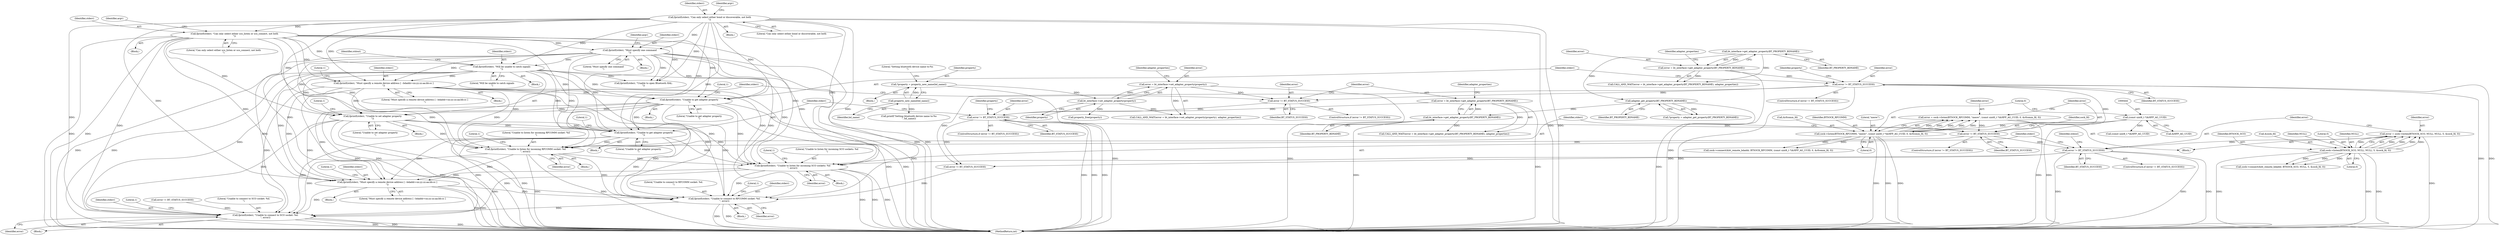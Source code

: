 digraph "0_Android_37c88107679d36c419572732b4af6e18bb2f7dce_6@API" {
"1000500" [label="(Call,fprintf(stderr, \"Must specify a remote device address [ --bdaddr=xx:yy:zz:aa:bb:cc ]\n\"))"];
"1000382" [label="(Call,fprintf(stderr, \"Unable to set adapter property\n\"))"];
"1000178" [label="(Call,fprintf(stderr, \"Will be unable to catch signals\n\"))"];
"1000120" [label="(Call,fprintf(stderr, \"Can only select either bond or discoverable, not both\n\"))"];
"1000132" [label="(Call,fprintf(stderr, \"Can only select either sco_listen or sco_connect, not both\n\"))"];
"1000164" [label="(Call,fprintf(stderr, \"Must specify one command\n\"))"];
"1000327" [label="(Call,fprintf(stderr, \"Unable to get adapter property\n\"))"];
"1000263" [label="(Call,fprintf(stderr, \"Must specify a remote device address [ --bdaddr=xx:yy:zz:aa:bb:cc ]\n\"))"];
"1000456" [label="(Call,fprintf(stderr, \"Unable to listen for incoming RFCOMM socket: %d\n\", error))"];
"1000398" [label="(Call,fprintf(stderr, \"Unable to get adapter property\n\"))"];
"1000452" [label="(Call,error != BT_STATUS_SUCCESS)"];
"1000438" [label="(Call,error = sock->listen(BTSOCK_RFCOMM, \"meow\", (const uint8_t *)&HFP_AG_UUID, 0, &rfcomm_fd, 0))"];
"1000440" [label="(Call,sock->listen(BTSOCK_RFCOMM, \"meow\", (const uint8_t *)&HFP_AG_UUID, 0, &rfcomm_fd, 0))"];
"1000443" [label="(Call,(const uint8_t *)&HFP_AG_UUID)"];
"1000394" [label="(Call,error != BT_STATUS_SUCCESS)"];
"1000388" [label="(Call,error = bt_interface->get_adapter_property(BT_PROPERTY_BDNAME))"];
"1000390" [label="(Call,bt_interface->get_adapter_property(BT_PROPERTY_BDNAME))"];
"1000335" [label="(Call,adapter_get_property(BT_PROPERTY_BDNAME))"];
"1000319" [label="(Call,bt_interface->get_adapter_property(BT_PROPERTY_BDNAME))"];
"1000378" [label="(Call,error != BT_STATUS_SUCCESS)"];
"1000372" [label="(Call,error = bt_interface->set_adapter_property(property))"];
"1000374" [label="(Call,bt_interface->set_adapter_property(property))"];
"1000363" [label="(Call,*property = property_new_name(bd_name))"];
"1000365" [label="(Call,property_new_name(bd_name))"];
"1000323" [label="(Call,error != BT_STATUS_SUCCESS)"];
"1000317" [label="(Call,error = bt_interface->get_adapter_property(BT_PROPERTY_BDNAME))"];
"1000481" [label="(Call,fprintf(stderr, \"Unable to listen for incoming SCO sockets: %d\n\", error))"];
"1000477" [label="(Call,error != BT_STATUS_SUCCESS)"];
"1000466" [label="(Call,error = sock->listen(BTSOCK_SCO, NULL, NULL, 5, &sock_fd, 0))"];
"1000468" [label="(Call,sock->listen(BTSOCK_SCO, NULL, NULL, 5, &sock_fd, 0))"];
"1000541" [label="(Call,fprintf(stderr, \"Unable to connect to RFCOMM socket: %d.\n\", error))"];
"1000572" [label="(Call,fprintf(stderr, \"Unable to connect to SCO socket: %d.\n\", error))"];
"1000393" [label="(ControlStructure,if (error != BT_STATUS_SUCCESS))"];
"1000335" [label="(Call,adapter_get_property(BT_PROPERTY_BDNAME))"];
"1000528" [label="(Call,(const uint8_t *)&HFP_AG_UUID)"];
"1000478" [label="(Identifier,error)"];
"1000469" [label="(Identifier,BTSOCK_SCO)"];
"1000504" [label="(Literal,1)"];
"1000546" [label="(Literal,1)"];
"1000398" [label="(Call,fprintf(stderr, \"Unable to get adapter property\n\"))"];
"1000180" [label="(Literal,\"Will be unable to catch signals\n\")"];
"1000397" [label="(Block,)"];
"1000409" [label="(Block,)"];
"1000323" [label="(Call,error != BT_STATUS_SUCCESS)"];
"1000316" [label="(Call,CALL_AND_WAIT(error = bt_interface->get_adapter_property(BT_PROPERTY_BDNAME), adapter_properties))"];
"1000384" [label="(Literal,\"Unable to set adapter property\n\")"];
"1000265" [label="(Literal,\"Must specify a remote device address [ --bdaddr=xx:yy:zz:aa:bb:cc ]\n\")"];
"1000373" [label="(Identifier,error)"];
"1000387" [label="(Call,CALL_AND_WAIT(error = bt_interface->get_adapter_property(BT_PROPERTY_BDNAME), adapter_properties))"];
"1000319" [label="(Call,bt_interface->get_adapter_property(BT_PROPERTY_BDNAME))"];
"1000119" [label="(Block,)"];
"1000263" [label="(Call,fprintf(stderr, \"Must specify a remote device address [ --bdaddr=xx:yy:zz:aa:bb:cc ]\n\"))"];
"1000375" [label="(Identifier,property)"];
"1000445" [label="(Call,&HFP_AG_UUID)"];
"1000572" [label="(Call,fprintf(stderr, \"Unable to connect to SCO socket: %d.\n\", error))"];
"1000451" [label="(ControlStructure,if (error != BT_STATUS_SUCCESS))"];
"1000378" [label="(Call,error != BT_STATUS_SUCCESS)"];
"1000121" [label="(Identifier,stderr)"];
"1000479" [label="(Identifier,BT_STATUS_SUCCESS)"];
"1000132" [label="(Call,fprintf(stderr, \"Can only select either sco_listen or sco_connect, not both\n\"))"];
"1000542" [label="(Identifier,stderr)"];
"1000573" [label="(Identifier,stderr)"];
"1000380" [label="(Identifier,BT_STATUS_SUCCESS)"];
"1000133" [label="(Identifier,stderr)"];
"1000524" [label="(Call,sock->connect(&bt_remote_bdaddr, BTSOCK_RFCOMM, (const uint8_t *)&HFP_AG_UUID, 0, &rfcomm_fd, 0))"];
"1000577" [label="(Literal,1)"];
"1000543" [label="(Literal,\"Unable to connect to RFCOMM socket: %d.\n\")"];
"1000137" [label="(Identifier,argv)"];
"1000388" [label="(Call,error = bt_interface->get_adapter_property(BT_PROPERTY_BDNAME))"];
"1000381" [label="(Block,)"];
"1000448" [label="(Call,&rfcomm_fd)"];
"1000165" [label="(Identifier,stderr)"];
"1000461" [label="(Literal,1)"];
"1000400" [label="(Literal,\"Unable to get adapter property\n\")"];
"1000537" [label="(Call,error != BT_STATUS_SUCCESS)"];
"1000328" [label="(Identifier,stderr)"];
"1000443" [label="(Call,(const uint8_t *)&HFP_AG_UUID)"];
"1000453" [label="(Identifier,error)"];
"1000354" [label="(Block,)"];
"1000367" [label="(Call,printf(\"Setting bluetooth device name to:%s\n\", bd_name))"];
"1000376" [label="(Identifier,adapter_properties)"];
"1000336" [label="(Identifier,BT_PROPERTY_BDNAME)"];
"1000481" [label="(Call,fprintf(stderr, \"Unable to listen for incoming SCO sockets: %d\n\", error))"];
"1000177" [label="(Block,)"];
"1000558" [label="(Call,sock->connect(&bt_remote_bdaddr, BTSOCK_SCO, NULL, 5, &sock_fd, 0))"];
"1000365" [label="(Call,property_new_name(bd_name))"];
"1000334" [label="(Identifier,property)"];
"1000267" [label="(Literal,1)"];
"1000486" [label="(Literal,1)"];
"1000456" [label="(Call,fprintf(stderr, \"Unable to listen for incoming RFCOMM socket: %d\n\", error))"];
"1000404" [label="(Identifier,property)"];
"1000402" [label="(Literal,1)"];
"1000441" [label="(Identifier,BTSOCK_RFCOMM)"];
"1000382" [label="(Call,fprintf(stderr, \"Unable to set adapter property\n\"))"];
"1000395" [label="(Identifier,error)"];
"1000540" [label="(Block,)"];
"1000544" [label="(Identifier,error)"];
"1000440" [label="(Call,sock->listen(BTSOCK_RFCOMM, \"meow\", (const uint8_t *)&HFP_AG_UUID, 0, &rfcomm_fd, 0))"];
"1000333" [label="(Call,*property = adapter_get_property(BT_PROPERTY_BDNAME))"];
"1000477" [label="(Call,error != BT_STATUS_SUCCESS)"];
"1000541" [label="(Call,fprintf(stderr, \"Unable to connect to RFCOMM socket: %d.\n\", error))"];
"1000396" [label="(Identifier,BT_STATUS_SUCCESS)"];
"1000459" [label="(Identifier,error)"];
"1000467" [label="(Identifier,error)"];
"1000264" [label="(Identifier,stderr)"];
"1000120" [label="(Call,fprintf(stderr, \"Can only select either bond or discoverable, not both\n\"))"];
"1000325" [label="(Identifier,BT_STATUS_SUCCESS)"];
"1000501" [label="(Identifier,stderr)"];
"1000403" [label="(Call,property_free(property))"];
"1000320" [label="(Identifier,BT_PROPERTY_BDNAME)"];
"1000476" [label="(ControlStructure,if (error != BT_STATUS_SUCCESS))"];
"1000499" [label="(Block,)"];
"1000329" [label="(Literal,\"Unable to get adapter property\n\")"];
"1000331" [label="(Literal,1)"];
"1000392" [label="(Identifier,adapter_properties)"];
"1000166" [label="(Literal,\"Must specify one command\n\")"];
"1000327" [label="(Call,fprintf(stderr, \"Unable to get adapter property\n\"))"];
"1000364" [label="(Identifier,property)"];
"1000568" [label="(Call,error != BT_STATUS_SUCCESS)"];
"1000125" [label="(Identifier,argv)"];
"1000439" [label="(Identifier,error)"];
"1000442" [label="(Literal,\"meow\")"];
"1000488" [label="(Identifier,stdout)"];
"1000182" [label="(Identifier,stdout)"];
"1000475" [label="(Literal,0)"];
"1000468" [label="(Call,sock->listen(BTSOCK_SCO, NULL, NULL, 5, &sock_fd, 0))"];
"1000122" [label="(Literal,\"Can only select either bond or discoverable, not both\n\")"];
"1000179" [label="(Identifier,stderr)"];
"1000189" [label="(Call,fprintf(stderr, \"Unable to open Bluetooth HAL.\n\"))"];
"1000399" [label="(Identifier,stderr)"];
"1000454" [label="(Identifier,BT_STATUS_SUCCESS)"];
"1000383" [label="(Identifier,stderr)"];
"1000169" [label="(Identifier,argv)"];
"1000374" [label="(Call,bt_interface->set_adapter_property(property))"];
"1000368" [label="(Literal,\"Setting bluetooth device name to:%s\n\")"];
"1000318" [label="(Identifier,error)"];
"1000455" [label="(Block,)"];
"1000484" [label="(Identifier,error)"];
"1000482" [label="(Identifier,stderr)"];
"1000450" [label="(Literal,0)"];
"1000473" [label="(Call,&sock_fd)"];
"1000458" [label="(Literal,\"Unable to listen for incoming RFCOMM socket: %d\n\")"];
"1000391" [label="(Identifier,BT_PROPERTY_BDNAME)"];
"1000321" [label="(Identifier,adapter_properties)"];
"1000575" [label="(Identifier,error)"];
"1000471" [label="(Identifier,NULL)"];
"1000322" [label="(ControlStructure,if (error != BT_STATUS_SUCCESS))"];
"1000438" [label="(Call,error = sock->listen(BTSOCK_RFCOMM, \"meow\", (const uint8_t *)&HFP_AG_UUID, 0, &rfcomm_fd, 0))"];
"1000164" [label="(Call,fprintf(stderr, \"Must specify one command\n\"))"];
"1000262" [label="(Block,)"];
"1000366" [label="(Identifier,bd_name)"];
"1000163" [label="(Block,)"];
"1000394" [label="(Call,error != BT_STATUS_SUCCESS)"];
"1000586" [label="(MethodReturn,int)"];
"1000372" [label="(Call,error = bt_interface->set_adapter_property(property))"];
"1000483" [label="(Literal,\"Unable to listen for incoming SCO sockets: %d\n\")"];
"1000472" [label="(Literal,5)"];
"1000390" [label="(Call,bt_interface->get_adapter_property(BT_PROPERTY_BDNAME))"];
"1000317" [label="(Call,error = bt_interface->get_adapter_property(BT_PROPERTY_BDNAME))"];
"1000457" [label="(Identifier,stderr)"];
"1000464" [label="(Identifier,sock_fd)"];
"1000470" [label="(Identifier,NULL)"];
"1000371" [label="(Call,CALL_AND_WAIT(error = bt_interface->set_adapter_property(property), adapter_properties))"];
"1000363" [label="(Call,*property = property_new_name(bd_name))"];
"1000389" [label="(Identifier,error)"];
"1000377" [label="(ControlStructure,if (error != BT_STATUS_SUCCESS))"];
"1000466" [label="(Call,error = sock->listen(BTSOCK_SCO, NULL, NULL, 5, &sock_fd, 0))"];
"1000502" [label="(Literal,\"Must specify a remote device address [ --bdaddr=xx:yy:zz:aa:bb:cc ]\n\")"];
"1000178" [label="(Call,fprintf(stderr, \"Will be unable to catch signals\n\"))"];
"1000386" [label="(Literal,1)"];
"1000452" [label="(Call,error != BT_STATUS_SUCCESS)"];
"1000324" [label="(Identifier,error)"];
"1000447" [label="(Literal,0)"];
"1000480" [label="(Block,)"];
"1000134" [label="(Literal,\"Can only select either sco_listen or sco_connect, not both\n\")"];
"1000379" [label="(Identifier,error)"];
"1000571" [label="(Block,)"];
"1000500" [label="(Call,fprintf(stderr, \"Must specify a remote device address [ --bdaddr=xx:yy:zz:aa:bb:cc ]\n\"))"];
"1000574" [label="(Literal,\"Unable to connect to SCO socket: %d.\n\")"];
"1000131" [label="(Block,)"];
"1000326" [label="(Block,)"];
"1000500" -> "1000499"  [label="AST: "];
"1000500" -> "1000502"  [label="CFG: "];
"1000501" -> "1000500"  [label="AST: "];
"1000502" -> "1000500"  [label="AST: "];
"1000504" -> "1000500"  [label="CFG: "];
"1000500" -> "1000586"  [label="DDG: "];
"1000500" -> "1000586"  [label="DDG: "];
"1000382" -> "1000500"  [label="DDG: "];
"1000456" -> "1000500"  [label="DDG: "];
"1000178" -> "1000500"  [label="DDG: "];
"1000327" -> "1000500"  [label="DDG: "];
"1000132" -> "1000500"  [label="DDG: "];
"1000398" -> "1000500"  [label="DDG: "];
"1000263" -> "1000500"  [label="DDG: "];
"1000120" -> "1000500"  [label="DDG: "];
"1000481" -> "1000500"  [label="DDG: "];
"1000164" -> "1000500"  [label="DDG: "];
"1000500" -> "1000541"  [label="DDG: "];
"1000500" -> "1000572"  [label="DDG: "];
"1000382" -> "1000381"  [label="AST: "];
"1000382" -> "1000384"  [label="CFG: "];
"1000383" -> "1000382"  [label="AST: "];
"1000384" -> "1000382"  [label="AST: "];
"1000386" -> "1000382"  [label="CFG: "];
"1000382" -> "1000586"  [label="DDG: "];
"1000382" -> "1000586"  [label="DDG: "];
"1000178" -> "1000382"  [label="DDG: "];
"1000327" -> "1000382"  [label="DDG: "];
"1000132" -> "1000382"  [label="DDG: "];
"1000164" -> "1000382"  [label="DDG: "];
"1000263" -> "1000382"  [label="DDG: "];
"1000120" -> "1000382"  [label="DDG: "];
"1000382" -> "1000398"  [label="DDG: "];
"1000382" -> "1000456"  [label="DDG: "];
"1000382" -> "1000481"  [label="DDG: "];
"1000382" -> "1000541"  [label="DDG: "];
"1000382" -> "1000572"  [label="DDG: "];
"1000178" -> "1000177"  [label="AST: "];
"1000178" -> "1000180"  [label="CFG: "];
"1000179" -> "1000178"  [label="AST: "];
"1000180" -> "1000178"  [label="AST: "];
"1000182" -> "1000178"  [label="CFG: "];
"1000178" -> "1000586"  [label="DDG: "];
"1000178" -> "1000586"  [label="DDG: "];
"1000120" -> "1000178"  [label="DDG: "];
"1000132" -> "1000178"  [label="DDG: "];
"1000164" -> "1000178"  [label="DDG: "];
"1000178" -> "1000189"  [label="DDG: "];
"1000178" -> "1000263"  [label="DDG: "];
"1000178" -> "1000327"  [label="DDG: "];
"1000178" -> "1000398"  [label="DDG: "];
"1000178" -> "1000456"  [label="DDG: "];
"1000178" -> "1000481"  [label="DDG: "];
"1000178" -> "1000541"  [label="DDG: "];
"1000178" -> "1000572"  [label="DDG: "];
"1000120" -> "1000119"  [label="AST: "];
"1000120" -> "1000122"  [label="CFG: "];
"1000121" -> "1000120"  [label="AST: "];
"1000122" -> "1000120"  [label="AST: "];
"1000125" -> "1000120"  [label="CFG: "];
"1000120" -> "1000586"  [label="DDG: "];
"1000120" -> "1000586"  [label="DDG: "];
"1000120" -> "1000132"  [label="DDG: "];
"1000120" -> "1000164"  [label="DDG: "];
"1000120" -> "1000189"  [label="DDG: "];
"1000120" -> "1000263"  [label="DDG: "];
"1000120" -> "1000327"  [label="DDG: "];
"1000120" -> "1000398"  [label="DDG: "];
"1000120" -> "1000456"  [label="DDG: "];
"1000120" -> "1000481"  [label="DDG: "];
"1000120" -> "1000541"  [label="DDG: "];
"1000120" -> "1000572"  [label="DDG: "];
"1000132" -> "1000131"  [label="AST: "];
"1000132" -> "1000134"  [label="CFG: "];
"1000133" -> "1000132"  [label="AST: "];
"1000134" -> "1000132"  [label="AST: "];
"1000137" -> "1000132"  [label="CFG: "];
"1000132" -> "1000586"  [label="DDG: "];
"1000132" -> "1000586"  [label="DDG: "];
"1000132" -> "1000164"  [label="DDG: "];
"1000132" -> "1000189"  [label="DDG: "];
"1000132" -> "1000263"  [label="DDG: "];
"1000132" -> "1000327"  [label="DDG: "];
"1000132" -> "1000398"  [label="DDG: "];
"1000132" -> "1000456"  [label="DDG: "];
"1000132" -> "1000481"  [label="DDG: "];
"1000132" -> "1000541"  [label="DDG: "];
"1000132" -> "1000572"  [label="DDG: "];
"1000164" -> "1000163"  [label="AST: "];
"1000164" -> "1000166"  [label="CFG: "];
"1000165" -> "1000164"  [label="AST: "];
"1000166" -> "1000164"  [label="AST: "];
"1000169" -> "1000164"  [label="CFG: "];
"1000164" -> "1000586"  [label="DDG: "];
"1000164" -> "1000586"  [label="DDG: "];
"1000164" -> "1000189"  [label="DDG: "];
"1000164" -> "1000263"  [label="DDG: "];
"1000164" -> "1000327"  [label="DDG: "];
"1000164" -> "1000398"  [label="DDG: "];
"1000164" -> "1000456"  [label="DDG: "];
"1000164" -> "1000481"  [label="DDG: "];
"1000164" -> "1000541"  [label="DDG: "];
"1000164" -> "1000572"  [label="DDG: "];
"1000327" -> "1000326"  [label="AST: "];
"1000327" -> "1000329"  [label="CFG: "];
"1000328" -> "1000327"  [label="AST: "];
"1000329" -> "1000327"  [label="AST: "];
"1000331" -> "1000327"  [label="CFG: "];
"1000327" -> "1000586"  [label="DDG: "];
"1000327" -> "1000586"  [label="DDG: "];
"1000263" -> "1000327"  [label="DDG: "];
"1000327" -> "1000398"  [label="DDG: "];
"1000327" -> "1000456"  [label="DDG: "];
"1000327" -> "1000481"  [label="DDG: "];
"1000327" -> "1000541"  [label="DDG: "];
"1000327" -> "1000572"  [label="DDG: "];
"1000263" -> "1000262"  [label="AST: "];
"1000263" -> "1000265"  [label="CFG: "];
"1000264" -> "1000263"  [label="AST: "];
"1000265" -> "1000263"  [label="AST: "];
"1000267" -> "1000263"  [label="CFG: "];
"1000263" -> "1000586"  [label="DDG: "];
"1000263" -> "1000586"  [label="DDG: "];
"1000263" -> "1000398"  [label="DDG: "];
"1000263" -> "1000456"  [label="DDG: "];
"1000263" -> "1000481"  [label="DDG: "];
"1000263" -> "1000541"  [label="DDG: "];
"1000263" -> "1000572"  [label="DDG: "];
"1000456" -> "1000455"  [label="AST: "];
"1000456" -> "1000459"  [label="CFG: "];
"1000457" -> "1000456"  [label="AST: "];
"1000458" -> "1000456"  [label="AST: "];
"1000459" -> "1000456"  [label="AST: "];
"1000461" -> "1000456"  [label="CFG: "];
"1000456" -> "1000586"  [label="DDG: "];
"1000456" -> "1000586"  [label="DDG: "];
"1000398" -> "1000456"  [label="DDG: "];
"1000452" -> "1000456"  [label="DDG: "];
"1000456" -> "1000481"  [label="DDG: "];
"1000456" -> "1000541"  [label="DDG: "];
"1000456" -> "1000572"  [label="DDG: "];
"1000398" -> "1000397"  [label="AST: "];
"1000398" -> "1000400"  [label="CFG: "];
"1000399" -> "1000398"  [label="AST: "];
"1000400" -> "1000398"  [label="AST: "];
"1000402" -> "1000398"  [label="CFG: "];
"1000398" -> "1000586"  [label="DDG: "];
"1000398" -> "1000586"  [label="DDG: "];
"1000398" -> "1000481"  [label="DDG: "];
"1000398" -> "1000541"  [label="DDG: "];
"1000398" -> "1000572"  [label="DDG: "];
"1000452" -> "1000451"  [label="AST: "];
"1000452" -> "1000454"  [label="CFG: "];
"1000453" -> "1000452"  [label="AST: "];
"1000454" -> "1000452"  [label="AST: "];
"1000457" -> "1000452"  [label="CFG: "];
"1000464" -> "1000452"  [label="CFG: "];
"1000438" -> "1000452"  [label="DDG: "];
"1000394" -> "1000452"  [label="DDG: "];
"1000323" -> "1000452"  [label="DDG: "];
"1000452" -> "1000477"  [label="DDG: "];
"1000438" -> "1000409"  [label="AST: "];
"1000438" -> "1000440"  [label="CFG: "];
"1000439" -> "1000438"  [label="AST: "];
"1000440" -> "1000438"  [label="AST: "];
"1000453" -> "1000438"  [label="CFG: "];
"1000438" -> "1000586"  [label="DDG: "];
"1000440" -> "1000438"  [label="DDG: "];
"1000440" -> "1000438"  [label="DDG: "];
"1000440" -> "1000438"  [label="DDG: "];
"1000440" -> "1000438"  [label="DDG: "];
"1000440" -> "1000438"  [label="DDG: "];
"1000440" -> "1000450"  [label="CFG: "];
"1000441" -> "1000440"  [label="AST: "];
"1000442" -> "1000440"  [label="AST: "];
"1000443" -> "1000440"  [label="AST: "];
"1000447" -> "1000440"  [label="AST: "];
"1000448" -> "1000440"  [label="AST: "];
"1000450" -> "1000440"  [label="AST: "];
"1000440" -> "1000586"  [label="DDG: "];
"1000440" -> "1000586"  [label="DDG: "];
"1000440" -> "1000586"  [label="DDG: "];
"1000443" -> "1000440"  [label="DDG: "];
"1000440" -> "1000524"  [label="DDG: "];
"1000440" -> "1000524"  [label="DDG: "];
"1000443" -> "1000445"  [label="CFG: "];
"1000444" -> "1000443"  [label="AST: "];
"1000445" -> "1000443"  [label="AST: "];
"1000447" -> "1000443"  [label="CFG: "];
"1000443" -> "1000586"  [label="DDG: "];
"1000443" -> "1000528"  [label="DDG: "];
"1000394" -> "1000393"  [label="AST: "];
"1000394" -> "1000396"  [label="CFG: "];
"1000395" -> "1000394"  [label="AST: "];
"1000396" -> "1000394"  [label="AST: "];
"1000399" -> "1000394"  [label="CFG: "];
"1000404" -> "1000394"  [label="CFG: "];
"1000394" -> "1000586"  [label="DDG: "];
"1000394" -> "1000586"  [label="DDG: "];
"1000394" -> "1000586"  [label="DDG: "];
"1000388" -> "1000394"  [label="DDG: "];
"1000378" -> "1000394"  [label="DDG: "];
"1000394" -> "1000537"  [label="DDG: "];
"1000388" -> "1000387"  [label="AST: "];
"1000388" -> "1000390"  [label="CFG: "];
"1000389" -> "1000388"  [label="AST: "];
"1000390" -> "1000388"  [label="AST: "];
"1000392" -> "1000388"  [label="CFG: "];
"1000388" -> "1000586"  [label="DDG: "];
"1000388" -> "1000387"  [label="DDG: "];
"1000390" -> "1000388"  [label="DDG: "];
"1000390" -> "1000391"  [label="CFG: "];
"1000391" -> "1000390"  [label="AST: "];
"1000390" -> "1000586"  [label="DDG: "];
"1000390" -> "1000387"  [label="DDG: "];
"1000335" -> "1000390"  [label="DDG: "];
"1000335" -> "1000333"  [label="AST: "];
"1000335" -> "1000336"  [label="CFG: "];
"1000336" -> "1000335"  [label="AST: "];
"1000333" -> "1000335"  [label="CFG: "];
"1000335" -> "1000586"  [label="DDG: "];
"1000335" -> "1000333"  [label="DDG: "];
"1000319" -> "1000335"  [label="DDG: "];
"1000319" -> "1000317"  [label="AST: "];
"1000319" -> "1000320"  [label="CFG: "];
"1000320" -> "1000319"  [label="AST: "];
"1000317" -> "1000319"  [label="CFG: "];
"1000319" -> "1000316"  [label="DDG: "];
"1000319" -> "1000317"  [label="DDG: "];
"1000378" -> "1000377"  [label="AST: "];
"1000378" -> "1000380"  [label="CFG: "];
"1000379" -> "1000378"  [label="AST: "];
"1000380" -> "1000378"  [label="AST: "];
"1000383" -> "1000378"  [label="CFG: "];
"1000389" -> "1000378"  [label="CFG: "];
"1000372" -> "1000378"  [label="DDG: "];
"1000323" -> "1000378"  [label="DDG: "];
"1000372" -> "1000371"  [label="AST: "];
"1000372" -> "1000374"  [label="CFG: "];
"1000373" -> "1000372"  [label="AST: "];
"1000374" -> "1000372"  [label="AST: "];
"1000376" -> "1000372"  [label="CFG: "];
"1000372" -> "1000586"  [label="DDG: "];
"1000372" -> "1000371"  [label="DDG: "];
"1000374" -> "1000372"  [label="DDG: "];
"1000374" -> "1000375"  [label="CFG: "];
"1000375" -> "1000374"  [label="AST: "];
"1000374" -> "1000371"  [label="DDG: "];
"1000363" -> "1000374"  [label="DDG: "];
"1000374" -> "1000403"  [label="DDG: "];
"1000363" -> "1000354"  [label="AST: "];
"1000363" -> "1000365"  [label="CFG: "];
"1000364" -> "1000363"  [label="AST: "];
"1000365" -> "1000363"  [label="AST: "];
"1000368" -> "1000363"  [label="CFG: "];
"1000363" -> "1000586"  [label="DDG: "];
"1000365" -> "1000363"  [label="DDG: "];
"1000365" -> "1000366"  [label="CFG: "];
"1000366" -> "1000365"  [label="AST: "];
"1000365" -> "1000367"  [label="DDG: "];
"1000323" -> "1000322"  [label="AST: "];
"1000323" -> "1000325"  [label="CFG: "];
"1000324" -> "1000323"  [label="AST: "];
"1000325" -> "1000323"  [label="AST: "];
"1000328" -> "1000323"  [label="CFG: "];
"1000334" -> "1000323"  [label="CFG: "];
"1000323" -> "1000586"  [label="DDG: "];
"1000323" -> "1000586"  [label="DDG: "];
"1000323" -> "1000586"  [label="DDG: "];
"1000317" -> "1000323"  [label="DDG: "];
"1000323" -> "1000537"  [label="DDG: "];
"1000317" -> "1000316"  [label="AST: "];
"1000318" -> "1000317"  [label="AST: "];
"1000321" -> "1000317"  [label="CFG: "];
"1000317" -> "1000586"  [label="DDG: "];
"1000317" -> "1000316"  [label="DDG: "];
"1000481" -> "1000480"  [label="AST: "];
"1000481" -> "1000484"  [label="CFG: "];
"1000482" -> "1000481"  [label="AST: "];
"1000483" -> "1000481"  [label="AST: "];
"1000484" -> "1000481"  [label="AST: "];
"1000486" -> "1000481"  [label="CFG: "];
"1000481" -> "1000586"  [label="DDG: "];
"1000481" -> "1000586"  [label="DDG: "];
"1000481" -> "1000586"  [label="DDG: "];
"1000477" -> "1000481"  [label="DDG: "];
"1000481" -> "1000541"  [label="DDG: "];
"1000481" -> "1000572"  [label="DDG: "];
"1000477" -> "1000476"  [label="AST: "];
"1000477" -> "1000479"  [label="CFG: "];
"1000478" -> "1000477"  [label="AST: "];
"1000479" -> "1000477"  [label="AST: "];
"1000482" -> "1000477"  [label="CFG: "];
"1000488" -> "1000477"  [label="CFG: "];
"1000477" -> "1000586"  [label="DDG: "];
"1000477" -> "1000586"  [label="DDG: "];
"1000477" -> "1000586"  [label="DDG: "];
"1000466" -> "1000477"  [label="DDG: "];
"1000477" -> "1000537"  [label="DDG: "];
"1000466" -> "1000409"  [label="AST: "];
"1000466" -> "1000468"  [label="CFG: "];
"1000467" -> "1000466"  [label="AST: "];
"1000468" -> "1000466"  [label="AST: "];
"1000478" -> "1000466"  [label="CFG: "];
"1000466" -> "1000586"  [label="DDG: "];
"1000468" -> "1000466"  [label="DDG: "];
"1000468" -> "1000466"  [label="DDG: "];
"1000468" -> "1000466"  [label="DDG: "];
"1000468" -> "1000466"  [label="DDG: "];
"1000468" -> "1000466"  [label="DDG: "];
"1000468" -> "1000475"  [label="CFG: "];
"1000469" -> "1000468"  [label="AST: "];
"1000470" -> "1000468"  [label="AST: "];
"1000471" -> "1000468"  [label="AST: "];
"1000472" -> "1000468"  [label="AST: "];
"1000473" -> "1000468"  [label="AST: "];
"1000475" -> "1000468"  [label="AST: "];
"1000468" -> "1000586"  [label="DDG: "];
"1000468" -> "1000586"  [label="DDG: "];
"1000468" -> "1000586"  [label="DDG: "];
"1000468" -> "1000558"  [label="DDG: "];
"1000468" -> "1000558"  [label="DDG: "];
"1000468" -> "1000558"  [label="DDG: "];
"1000541" -> "1000540"  [label="AST: "];
"1000541" -> "1000544"  [label="CFG: "];
"1000542" -> "1000541"  [label="AST: "];
"1000543" -> "1000541"  [label="AST: "];
"1000544" -> "1000541"  [label="AST: "];
"1000546" -> "1000541"  [label="CFG: "];
"1000541" -> "1000586"  [label="DDG: "];
"1000541" -> "1000586"  [label="DDG: "];
"1000537" -> "1000541"  [label="DDG: "];
"1000541" -> "1000572"  [label="DDG: "];
"1000572" -> "1000571"  [label="AST: "];
"1000572" -> "1000575"  [label="CFG: "];
"1000573" -> "1000572"  [label="AST: "];
"1000574" -> "1000572"  [label="AST: "];
"1000575" -> "1000572"  [label="AST: "];
"1000577" -> "1000572"  [label="CFG: "];
"1000572" -> "1000586"  [label="DDG: "];
"1000572" -> "1000586"  [label="DDG: "];
"1000572" -> "1000586"  [label="DDG: "];
"1000568" -> "1000572"  [label="DDG: "];
}
